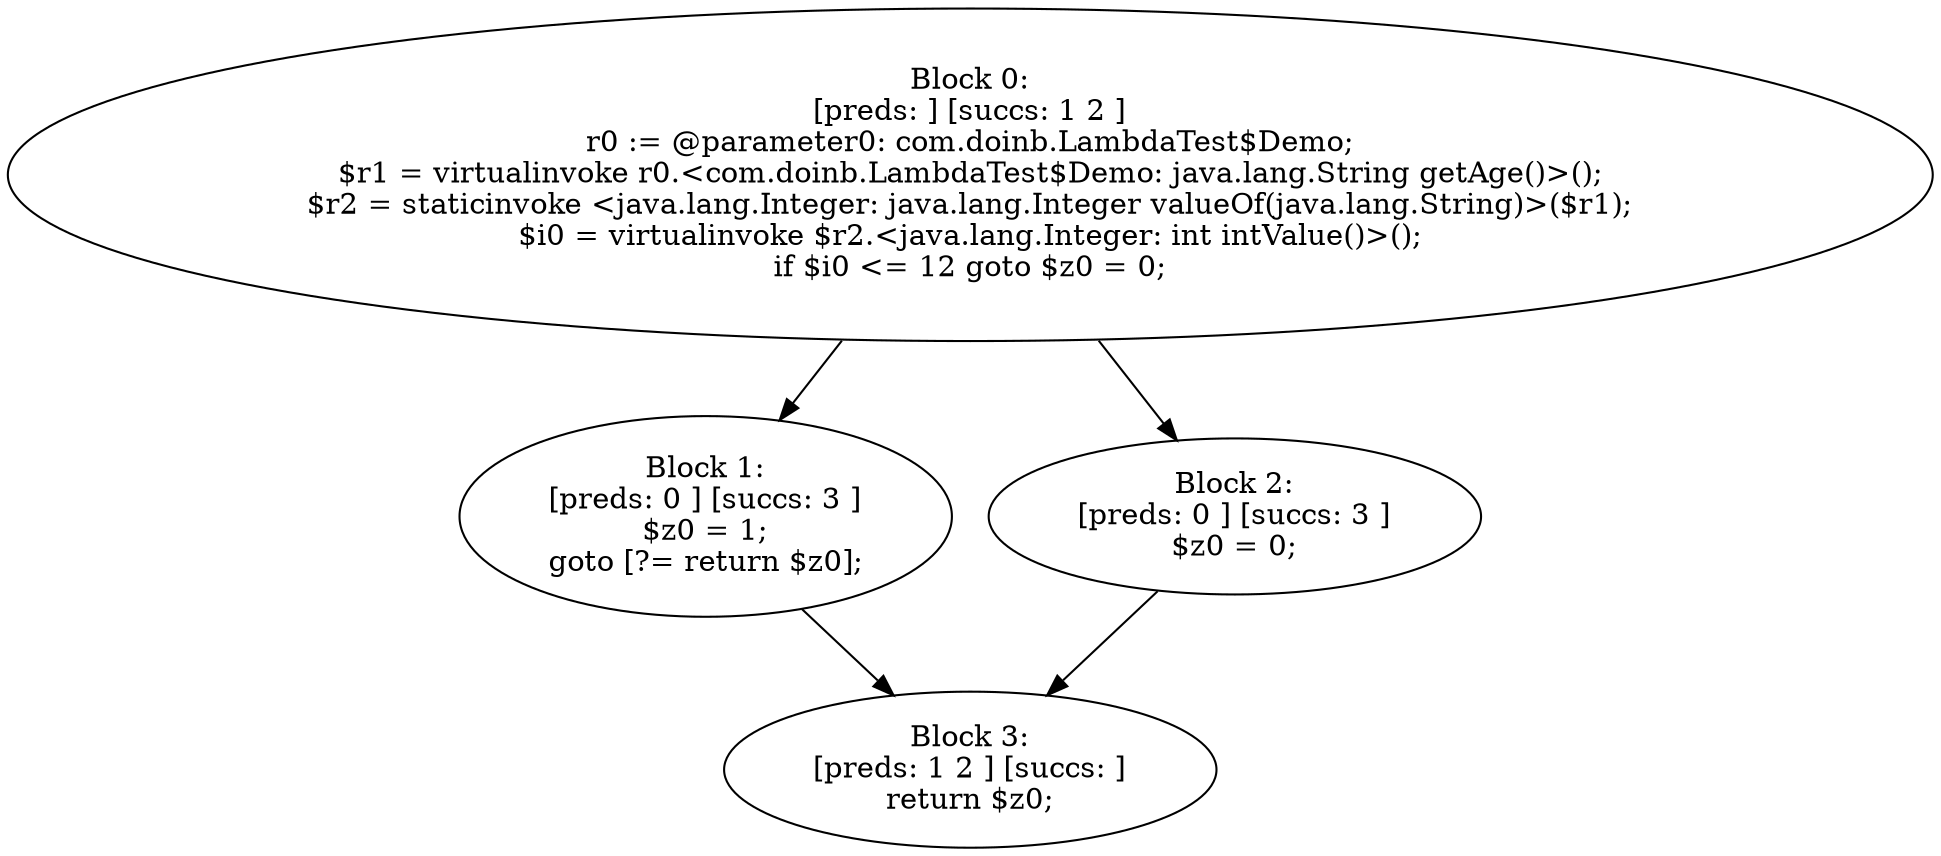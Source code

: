 digraph "unitGraph" {
    "Block 0:
[preds: ] [succs: 1 2 ]
r0 := @parameter0: com.doinb.LambdaTest$Demo;
$r1 = virtualinvoke r0.<com.doinb.LambdaTest$Demo: java.lang.String getAge()>();
$r2 = staticinvoke <java.lang.Integer: java.lang.Integer valueOf(java.lang.String)>($r1);
$i0 = virtualinvoke $r2.<java.lang.Integer: int intValue()>();
if $i0 <= 12 goto $z0 = 0;
"
    "Block 1:
[preds: 0 ] [succs: 3 ]
$z0 = 1;
goto [?= return $z0];
"
    "Block 2:
[preds: 0 ] [succs: 3 ]
$z0 = 0;
"
    "Block 3:
[preds: 1 2 ] [succs: ]
return $z0;
"
    "Block 0:
[preds: ] [succs: 1 2 ]
r0 := @parameter0: com.doinb.LambdaTest$Demo;
$r1 = virtualinvoke r0.<com.doinb.LambdaTest$Demo: java.lang.String getAge()>();
$r2 = staticinvoke <java.lang.Integer: java.lang.Integer valueOf(java.lang.String)>($r1);
$i0 = virtualinvoke $r2.<java.lang.Integer: int intValue()>();
if $i0 <= 12 goto $z0 = 0;
"->"Block 1:
[preds: 0 ] [succs: 3 ]
$z0 = 1;
goto [?= return $z0];
";
    "Block 0:
[preds: ] [succs: 1 2 ]
r0 := @parameter0: com.doinb.LambdaTest$Demo;
$r1 = virtualinvoke r0.<com.doinb.LambdaTest$Demo: java.lang.String getAge()>();
$r2 = staticinvoke <java.lang.Integer: java.lang.Integer valueOf(java.lang.String)>($r1);
$i0 = virtualinvoke $r2.<java.lang.Integer: int intValue()>();
if $i0 <= 12 goto $z0 = 0;
"->"Block 2:
[preds: 0 ] [succs: 3 ]
$z0 = 0;
";
    "Block 1:
[preds: 0 ] [succs: 3 ]
$z0 = 1;
goto [?= return $z0];
"->"Block 3:
[preds: 1 2 ] [succs: ]
return $z0;
";
    "Block 2:
[preds: 0 ] [succs: 3 ]
$z0 = 0;
"->"Block 3:
[preds: 1 2 ] [succs: ]
return $z0;
";
}
